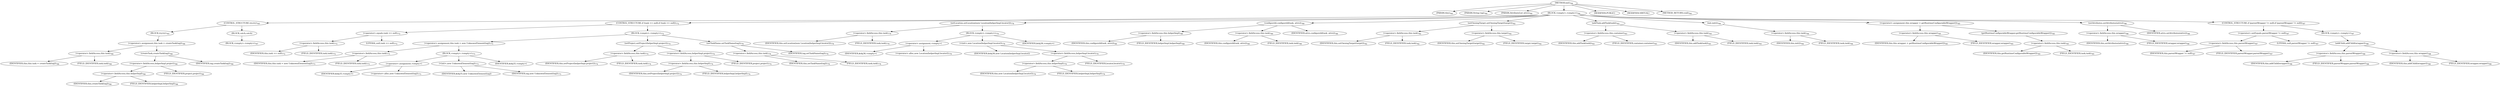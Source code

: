 digraph "init" {  
"1476" [label = <(METHOD,init)<SUB>764</SUB>> ]
"1477" [label = <(PARAM,this)<SUB>764</SUB>> ]
"1478" [label = <(PARAM,String tag)<SUB>764</SUB>> ]
"1479" [label = <(PARAM,AttributeList attrs)<SUB>764</SUB>> ]
"1480" [label = <(BLOCK,&lt;empty&gt;,&lt;empty&gt;)<SUB>764</SUB>> ]
"1481" [label = <(CONTROL_STRUCTURE,try,try)<SUB>765</SUB>> ]
"1482" [label = <(BLOCK,try,try)<SUB>765</SUB>> ]
"1483" [label = <(&lt;operator&gt;.assignment,this.task = createTask(tag))<SUB>766</SUB>> ]
"1484" [label = <(&lt;operator&gt;.fieldAccess,this.task)<SUB>766</SUB>> ]
"1485" [label = <(IDENTIFIER,this,this.task = createTask(tag))<SUB>766</SUB>> ]
"1486" [label = <(FIELD_IDENTIFIER,task,task)<SUB>766</SUB>> ]
"1487" [label = <(createTask,createTask(tag))<SUB>766</SUB>> ]
"1488" [label = <(&lt;operator&gt;.fieldAccess,helperImpl.project)<SUB>766</SUB>> ]
"1489" [label = <(&lt;operator&gt;.fieldAccess,this.helperImpl)<SUB>766</SUB>> ]
"1490" [label = <(IDENTIFIER,this,createTask(tag))<SUB>766</SUB>> ]
"1491" [label = <(FIELD_IDENTIFIER,helperImpl,helperImpl)<SUB>766</SUB>> ]
"1492" [label = <(FIELD_IDENTIFIER,project,project)<SUB>766</SUB>> ]
"1493" [label = <(IDENTIFIER,tag,createTask(tag))<SUB>766</SUB>> ]
"1494" [label = <(BLOCK,catch,catch)> ]
"1495" [label = <(BLOCK,&lt;empty&gt;,&lt;empty&gt;)<SUB>767</SUB>> ]
"1496" [label = <(CONTROL_STRUCTURE,if (task == null),if (task == null))<SUB>772</SUB>> ]
"1497" [label = <(&lt;operator&gt;.equals,task == null)<SUB>772</SUB>> ]
"1498" [label = <(&lt;operator&gt;.fieldAccess,this.task)<SUB>772</SUB>> ]
"1499" [label = <(IDENTIFIER,this,task == null)<SUB>772</SUB>> ]
"1500" [label = <(FIELD_IDENTIFIER,task,task)<SUB>772</SUB>> ]
"1501" [label = <(LITERAL,null,task == null)<SUB>772</SUB>> ]
"1502" [label = <(BLOCK,&lt;empty&gt;,&lt;empty&gt;)<SUB>772</SUB>> ]
"1503" [label = <(&lt;operator&gt;.assignment,this.task = new UnknownElement(tag))<SUB>773</SUB>> ]
"1504" [label = <(&lt;operator&gt;.fieldAccess,this.task)<SUB>773</SUB>> ]
"1505" [label = <(IDENTIFIER,this,this.task = new UnknownElement(tag))<SUB>773</SUB>> ]
"1506" [label = <(FIELD_IDENTIFIER,task,task)<SUB>773</SUB>> ]
"1507" [label = <(BLOCK,&lt;empty&gt;,&lt;empty&gt;)<SUB>773</SUB>> ]
"1508" [label = <(&lt;operator&gt;.assignment,&lt;empty&gt;)> ]
"1509" [label = <(IDENTIFIER,$obj35,&lt;empty&gt;)> ]
"1510" [label = <(&lt;operator&gt;.alloc,new UnknownElement(tag))<SUB>773</SUB>> ]
"1511" [label = <(&lt;init&gt;,new UnknownElement(tag))<SUB>773</SUB>> ]
"1512" [label = <(IDENTIFIER,$obj35,new UnknownElement(tag))> ]
"1513" [label = <(IDENTIFIER,tag,new UnknownElement(tag))<SUB>773</SUB>> ]
"1514" [label = <(IDENTIFIER,$obj35,&lt;empty&gt;)> ]
"1515" [label = <(setProject,setProject(helperImpl.project))<SUB>774</SUB>> ]
"1516" [label = <(&lt;operator&gt;.fieldAccess,this.task)<SUB>774</SUB>> ]
"1517" [label = <(IDENTIFIER,this,setProject(helperImpl.project))<SUB>774</SUB>> ]
"1518" [label = <(FIELD_IDENTIFIER,task,task)<SUB>774</SUB>> ]
"1519" [label = <(&lt;operator&gt;.fieldAccess,helperImpl.project)<SUB>774</SUB>> ]
"1520" [label = <(&lt;operator&gt;.fieldAccess,this.helperImpl)<SUB>774</SUB>> ]
"1521" [label = <(IDENTIFIER,this,setProject(helperImpl.project))<SUB>774</SUB>> ]
"1522" [label = <(FIELD_IDENTIFIER,helperImpl,helperImpl)<SUB>774</SUB>> ]
"1523" [label = <(FIELD_IDENTIFIER,project,project)<SUB>774</SUB>> ]
"1524" [label = <(setTaskName,setTaskName(tag))<SUB>776</SUB>> ]
"1525" [label = <(&lt;operator&gt;.fieldAccess,this.task)<SUB>776</SUB>> ]
"1526" [label = <(IDENTIFIER,this,setTaskName(tag))<SUB>776</SUB>> ]
"1527" [label = <(FIELD_IDENTIFIER,task,task)<SUB>776</SUB>> ]
"1528" [label = <(IDENTIFIER,tag,setTaskName(tag))<SUB>776</SUB>> ]
"1529" [label = <(setLocation,setLocation(new Location(helperImpl.locator)))<SUB>779</SUB>> ]
"1530" [label = <(&lt;operator&gt;.fieldAccess,this.task)<SUB>779</SUB>> ]
"1531" [label = <(IDENTIFIER,this,setLocation(new Location(helperImpl.locator)))<SUB>779</SUB>> ]
"1532" [label = <(FIELD_IDENTIFIER,task,task)<SUB>779</SUB>> ]
"1533" [label = <(BLOCK,&lt;empty&gt;,&lt;empty&gt;)<SUB>779</SUB>> ]
"1534" [label = <(&lt;operator&gt;.assignment,&lt;empty&gt;)> ]
"1535" [label = <(IDENTIFIER,$obj36,&lt;empty&gt;)> ]
"1536" [label = <(&lt;operator&gt;.alloc,new Location(helperImpl.locator))<SUB>779</SUB>> ]
"1537" [label = <(&lt;init&gt;,new Location(helperImpl.locator))<SUB>779</SUB>> ]
"1538" [label = <(IDENTIFIER,$obj36,new Location(helperImpl.locator))> ]
"1539" [label = <(&lt;operator&gt;.fieldAccess,helperImpl.locator)<SUB>779</SUB>> ]
"1540" [label = <(&lt;operator&gt;.fieldAccess,this.helperImpl)<SUB>779</SUB>> ]
"1541" [label = <(IDENTIFIER,this,new Location(helperImpl.locator))<SUB>779</SUB>> ]
"1542" [label = <(FIELD_IDENTIFIER,helperImpl,helperImpl)<SUB>779</SUB>> ]
"1543" [label = <(FIELD_IDENTIFIER,locator,locator)<SUB>779</SUB>> ]
"1544" [label = <(IDENTIFIER,$obj36,&lt;empty&gt;)> ]
"1545" [label = <(configureId,configureId(task, attrs))<SUB>780</SUB>> ]
"1546" [label = <(&lt;operator&gt;.fieldAccess,this.helperImpl)<SUB>780</SUB>> ]
"1547" [label = <(IDENTIFIER,this,configureId(task, attrs))<SUB>780</SUB>> ]
"1548" [label = <(FIELD_IDENTIFIER,helperImpl,helperImpl)<SUB>780</SUB>> ]
"1549" [label = <(&lt;operator&gt;.fieldAccess,this.task)<SUB>780</SUB>> ]
"1550" [label = <(IDENTIFIER,this,configureId(task, attrs))<SUB>780</SUB>> ]
"1551" [label = <(FIELD_IDENTIFIER,task,task)<SUB>780</SUB>> ]
"1552" [label = <(IDENTIFIER,attrs,configureId(task, attrs))<SUB>780</SUB>> ]
"1553" [label = <(setOwningTarget,setOwningTarget(target))<SUB>782</SUB>> ]
"1554" [label = <(&lt;operator&gt;.fieldAccess,this.task)<SUB>782</SUB>> ]
"1555" [label = <(IDENTIFIER,this,setOwningTarget(target))<SUB>782</SUB>> ]
"1556" [label = <(FIELD_IDENTIFIER,task,task)<SUB>782</SUB>> ]
"1557" [label = <(&lt;operator&gt;.fieldAccess,this.target)<SUB>782</SUB>> ]
"1558" [label = <(IDENTIFIER,this,setOwningTarget(target))<SUB>782</SUB>> ]
"1559" [label = <(FIELD_IDENTIFIER,target,target)<SUB>782</SUB>> ]
"1560" [label = <(addTask,addTask(task))<SUB>783</SUB>> ]
"1561" [label = <(&lt;operator&gt;.fieldAccess,this.container)<SUB>783</SUB>> ]
"1562" [label = <(IDENTIFIER,this,addTask(task))<SUB>783</SUB>> ]
"1563" [label = <(FIELD_IDENTIFIER,container,container)<SUB>783</SUB>> ]
"1564" [label = <(&lt;operator&gt;.fieldAccess,this.task)<SUB>783</SUB>> ]
"1565" [label = <(IDENTIFIER,this,addTask(task))<SUB>783</SUB>> ]
"1566" [label = <(FIELD_IDENTIFIER,task,task)<SUB>783</SUB>> ]
"1567" [label = <(init,init())<SUB>784</SUB>> ]
"1568" [label = <(&lt;operator&gt;.fieldAccess,this.task)<SUB>784</SUB>> ]
"1569" [label = <(IDENTIFIER,this,init())<SUB>784</SUB>> ]
"1570" [label = <(FIELD_IDENTIFIER,task,task)<SUB>784</SUB>> ]
"1571" [label = <(&lt;operator&gt;.assignment,this.wrapper = getRuntimeConfigurableWrapper())<SUB>785</SUB>> ]
"1572" [label = <(&lt;operator&gt;.fieldAccess,this.wrapper)<SUB>785</SUB>> ]
"1573" [label = <(IDENTIFIER,this,this.wrapper = getRuntimeConfigurableWrapper())<SUB>785</SUB>> ]
"1574" [label = <(FIELD_IDENTIFIER,wrapper,wrapper)<SUB>785</SUB>> ]
"1575" [label = <(getRuntimeConfigurableWrapper,getRuntimeConfigurableWrapper())<SUB>785</SUB>> ]
"1576" [label = <(&lt;operator&gt;.fieldAccess,this.task)<SUB>785</SUB>> ]
"1577" [label = <(IDENTIFIER,this,getRuntimeConfigurableWrapper())<SUB>785</SUB>> ]
"1578" [label = <(FIELD_IDENTIFIER,task,task)<SUB>785</SUB>> ]
"1579" [label = <(setAttributes,setAttributes(attrs))<SUB>786</SUB>> ]
"1580" [label = <(&lt;operator&gt;.fieldAccess,this.wrapper)<SUB>786</SUB>> ]
"1581" [label = <(IDENTIFIER,this,setAttributes(attrs))<SUB>786</SUB>> ]
"1582" [label = <(FIELD_IDENTIFIER,wrapper,wrapper)<SUB>786</SUB>> ]
"1583" [label = <(IDENTIFIER,attrs,setAttributes(attrs))<SUB>786</SUB>> ]
"1584" [label = <(CONTROL_STRUCTURE,if (parentWrapper != null),if (parentWrapper != null))<SUB>787</SUB>> ]
"1585" [label = <(&lt;operator&gt;.notEquals,parentWrapper != null)<SUB>787</SUB>> ]
"1586" [label = <(&lt;operator&gt;.fieldAccess,this.parentWrapper)<SUB>787</SUB>> ]
"1587" [label = <(IDENTIFIER,this,parentWrapper != null)<SUB>787</SUB>> ]
"1588" [label = <(FIELD_IDENTIFIER,parentWrapper,parentWrapper)<SUB>787</SUB>> ]
"1589" [label = <(LITERAL,null,parentWrapper != null)<SUB>787</SUB>> ]
"1590" [label = <(BLOCK,&lt;empty&gt;,&lt;empty&gt;)<SUB>787</SUB>> ]
"1591" [label = <(addChild,addChild(wrapper))<SUB>788</SUB>> ]
"1592" [label = <(&lt;operator&gt;.fieldAccess,this.parentWrapper)<SUB>788</SUB>> ]
"1593" [label = <(IDENTIFIER,this,addChild(wrapper))<SUB>788</SUB>> ]
"1594" [label = <(FIELD_IDENTIFIER,parentWrapper,parentWrapper)<SUB>788</SUB>> ]
"1595" [label = <(&lt;operator&gt;.fieldAccess,this.wrapper)<SUB>788</SUB>> ]
"1596" [label = <(IDENTIFIER,this,addChild(wrapper))<SUB>788</SUB>> ]
"1597" [label = <(FIELD_IDENTIFIER,wrapper,wrapper)<SUB>788</SUB>> ]
"1598" [label = <(MODIFIER,PUBLIC)> ]
"1599" [label = <(MODIFIER,VIRTUAL)> ]
"1600" [label = <(METHOD_RETURN,void)<SUB>764</SUB>> ]
  "1476" -> "1477" 
  "1476" -> "1478" 
  "1476" -> "1479" 
  "1476" -> "1480" 
  "1476" -> "1598" 
  "1476" -> "1599" 
  "1476" -> "1600" 
  "1480" -> "1481" 
  "1480" -> "1496" 
  "1480" -> "1529" 
  "1480" -> "1545" 
  "1480" -> "1553" 
  "1480" -> "1560" 
  "1480" -> "1567" 
  "1480" -> "1571" 
  "1480" -> "1579" 
  "1480" -> "1584" 
  "1481" -> "1482" 
  "1481" -> "1494" 
  "1482" -> "1483" 
  "1483" -> "1484" 
  "1483" -> "1487" 
  "1484" -> "1485" 
  "1484" -> "1486" 
  "1487" -> "1488" 
  "1487" -> "1493" 
  "1488" -> "1489" 
  "1488" -> "1492" 
  "1489" -> "1490" 
  "1489" -> "1491" 
  "1494" -> "1495" 
  "1496" -> "1497" 
  "1496" -> "1502" 
  "1497" -> "1498" 
  "1497" -> "1501" 
  "1498" -> "1499" 
  "1498" -> "1500" 
  "1502" -> "1503" 
  "1502" -> "1515" 
  "1502" -> "1524" 
  "1503" -> "1504" 
  "1503" -> "1507" 
  "1504" -> "1505" 
  "1504" -> "1506" 
  "1507" -> "1508" 
  "1507" -> "1511" 
  "1507" -> "1514" 
  "1508" -> "1509" 
  "1508" -> "1510" 
  "1511" -> "1512" 
  "1511" -> "1513" 
  "1515" -> "1516" 
  "1515" -> "1519" 
  "1516" -> "1517" 
  "1516" -> "1518" 
  "1519" -> "1520" 
  "1519" -> "1523" 
  "1520" -> "1521" 
  "1520" -> "1522" 
  "1524" -> "1525" 
  "1524" -> "1528" 
  "1525" -> "1526" 
  "1525" -> "1527" 
  "1529" -> "1530" 
  "1529" -> "1533" 
  "1530" -> "1531" 
  "1530" -> "1532" 
  "1533" -> "1534" 
  "1533" -> "1537" 
  "1533" -> "1544" 
  "1534" -> "1535" 
  "1534" -> "1536" 
  "1537" -> "1538" 
  "1537" -> "1539" 
  "1539" -> "1540" 
  "1539" -> "1543" 
  "1540" -> "1541" 
  "1540" -> "1542" 
  "1545" -> "1546" 
  "1545" -> "1549" 
  "1545" -> "1552" 
  "1546" -> "1547" 
  "1546" -> "1548" 
  "1549" -> "1550" 
  "1549" -> "1551" 
  "1553" -> "1554" 
  "1553" -> "1557" 
  "1554" -> "1555" 
  "1554" -> "1556" 
  "1557" -> "1558" 
  "1557" -> "1559" 
  "1560" -> "1561" 
  "1560" -> "1564" 
  "1561" -> "1562" 
  "1561" -> "1563" 
  "1564" -> "1565" 
  "1564" -> "1566" 
  "1567" -> "1568" 
  "1568" -> "1569" 
  "1568" -> "1570" 
  "1571" -> "1572" 
  "1571" -> "1575" 
  "1572" -> "1573" 
  "1572" -> "1574" 
  "1575" -> "1576" 
  "1576" -> "1577" 
  "1576" -> "1578" 
  "1579" -> "1580" 
  "1579" -> "1583" 
  "1580" -> "1581" 
  "1580" -> "1582" 
  "1584" -> "1585" 
  "1584" -> "1590" 
  "1585" -> "1586" 
  "1585" -> "1589" 
  "1586" -> "1587" 
  "1586" -> "1588" 
  "1590" -> "1591" 
  "1591" -> "1592" 
  "1591" -> "1595" 
  "1592" -> "1593" 
  "1592" -> "1594" 
  "1595" -> "1596" 
  "1595" -> "1597" 
}
